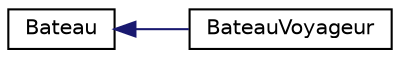 digraph "Graphical Class Hierarchy"
{
  edge [fontname="Helvetica",fontsize="10",labelfontname="Helvetica",labelfontsize="10"];
  node [fontname="Helvetica",fontsize="10",shape=record];
  rankdir="LR";
  Node1 [label="Bateau",height=0.2,width=0.4,color="black", fillcolor="white", style="filled",URL="$class_bateau.html",tooltip="Représente un bateau de la base de données."];
  Node1 -> Node2 [dir="back",color="midnightblue",fontsize="10",style="solid",fontname="Helvetica"];
  Node2 [label="BateauVoyageur",height=0.2,width=0.4,color="black", fillcolor="white", style="filled",URL="$class_bateau_voyageur.html",tooltip="Représente un BateauVoyageur dans la base de données."];
}
